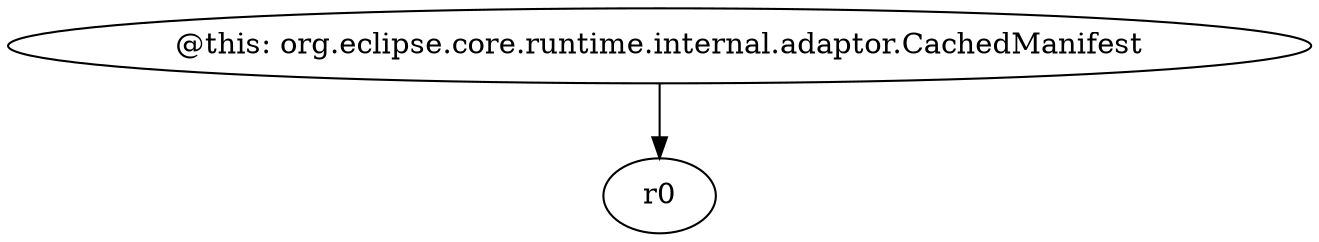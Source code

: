 digraph g {
0[label="@this: org.eclipse.core.runtime.internal.adaptor.CachedManifest"]
1[label="r0"]
0->1[label=""]
}